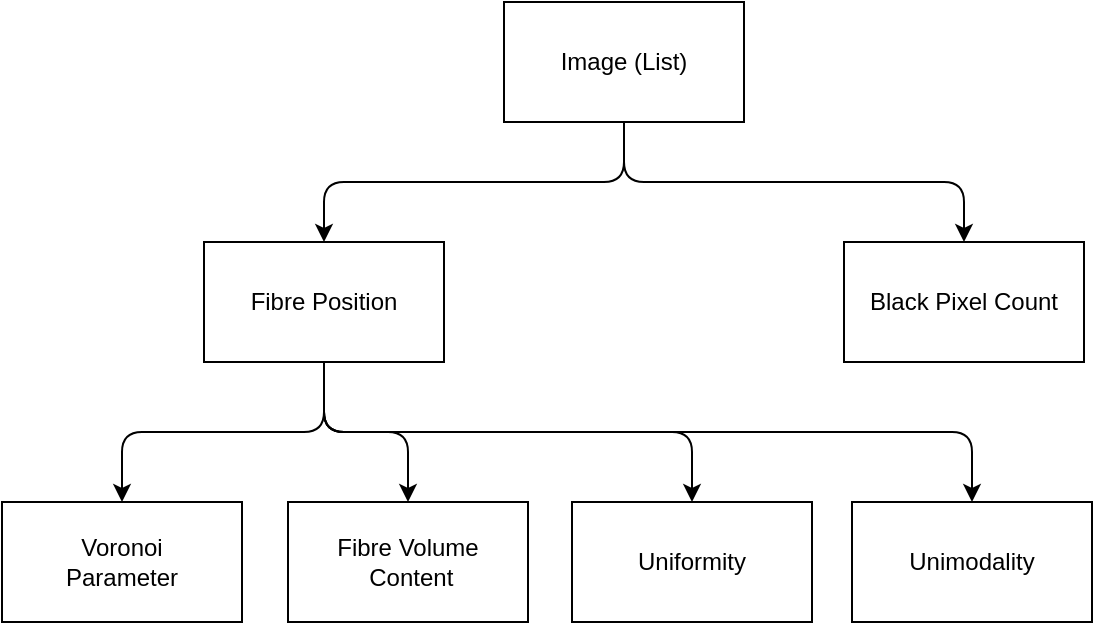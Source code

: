 <mxfile version="21.2.3" type="github">
  <diagram name="Seite-1" id="U_07PDY2P0k_AL4JeenL">
    <mxGraphModel dx="1651" dy="819" grid="1" gridSize="10" guides="1" tooltips="1" connect="1" arrows="1" fold="1" page="1" pageScale="1" pageWidth="1169" pageHeight="827" math="0" shadow="0">
      <root>
        <mxCell id="0" />
        <mxCell id="1" parent="0" />
        <mxCell id="ZiqRCmE5DK9N79qNXadF-23" value="" style="edgeStyle=elbowEdgeStyle;elbow=vertical;html=1;rounded=1;curved=0;sourcePerimeterSpacing=0;targetPerimeterSpacing=0;startSize=6;endSize=6;exitX=0.5;exitY=1;exitDx=0;exitDy=0;entryX=0.5;entryY=0;entryDx=0;entryDy=0;" edge="1" parent="1" source="ZiqRCmE5DK9N79qNXadF-24" target="ZiqRCmE5DK9N79qNXadF-25">
          <mxGeometry relative="1" as="geometry">
            <mxPoint x="420" y="230" as="sourcePoint" />
            <mxPoint x="350" y="280" as="targetPoint" />
          </mxGeometry>
        </mxCell>
        <mxCell id="ZiqRCmE5DK9N79qNXadF-24" value="Image (List)" style="rounded=0;whiteSpace=wrap;html=1;" vertex="1" parent="1">
          <mxGeometry x="380" y="150" width="120" height="60" as="geometry" />
        </mxCell>
        <mxCell id="ZiqRCmE5DK9N79qNXadF-25" value="Fibre Position" style="rounded=0;whiteSpace=wrap;html=1;" vertex="1" parent="1">
          <mxGeometry x="230" y="270" width="120" height="60" as="geometry" />
        </mxCell>
        <mxCell id="ZiqRCmE5DK9N79qNXadF-27" value="" style="edgeStyle=elbowEdgeStyle;elbow=vertical;html=1;rounded=1;curved=0;sourcePerimeterSpacing=0;targetPerimeterSpacing=0;startSize=6;endSize=6;entryX=0.5;entryY=0;entryDx=0;entryDy=0;exitX=0.5;exitY=1;exitDx=0;exitDy=0;" edge="1" parent="1" source="ZiqRCmE5DK9N79qNXadF-24" target="ZiqRCmE5DK9N79qNXadF-28">
          <mxGeometry relative="1" as="geometry">
            <mxPoint x="440" y="220" as="sourcePoint" />
            <mxPoint x="300" y="280" as="targetPoint" />
          </mxGeometry>
        </mxCell>
        <mxCell id="ZiqRCmE5DK9N79qNXadF-28" value="Black Pixel Count" style="rounded=0;whiteSpace=wrap;html=1;" vertex="1" parent="1">
          <mxGeometry x="550" y="270" width="120" height="60" as="geometry" />
        </mxCell>
        <mxCell id="ZiqRCmE5DK9N79qNXadF-29" value="" style="edgeStyle=elbowEdgeStyle;elbow=vertical;html=1;rounded=1;curved=0;sourcePerimeterSpacing=0;targetPerimeterSpacing=0;startSize=6;endSize=6;exitX=0.5;exitY=1;exitDx=0;exitDy=0;entryX=0.5;entryY=0;entryDx=0;entryDy=0;" edge="1" parent="1" source="ZiqRCmE5DK9N79qNXadF-25" target="ZiqRCmE5DK9N79qNXadF-32">
          <mxGeometry relative="1" as="geometry">
            <mxPoint x="290" y="354" as="sourcePoint" />
            <mxPoint x="160" y="400" as="targetPoint" />
          </mxGeometry>
        </mxCell>
        <mxCell id="ZiqRCmE5DK9N79qNXadF-30" value="" style="edgeStyle=elbowEdgeStyle;elbow=vertical;html=1;rounded=1;curved=0;sourcePerimeterSpacing=0;targetPerimeterSpacing=0;startSize=6;endSize=6;entryX=0.5;entryY=0;entryDx=0;entryDy=0;" edge="1" parent="1" target="ZiqRCmE5DK9N79qNXadF-34">
          <mxGeometry relative="1" as="geometry">
            <mxPoint x="290" y="330" as="sourcePoint" />
            <mxPoint x="450" y="400" as="targetPoint" />
          </mxGeometry>
        </mxCell>
        <mxCell id="ZiqRCmE5DK9N79qNXadF-32" value="Voronoi&lt;br&gt;Parameter" style="rounded=0;whiteSpace=wrap;html=1;" vertex="1" parent="1">
          <mxGeometry x="129" y="400" width="120" height="60" as="geometry" />
        </mxCell>
        <mxCell id="ZiqRCmE5DK9N79qNXadF-33" value="Fibre Volume&lt;br&gt;&amp;nbsp;Content" style="rounded=0;whiteSpace=wrap;html=1;" vertex="1" parent="1">
          <mxGeometry x="272" y="400" width="120" height="60" as="geometry" />
        </mxCell>
        <mxCell id="ZiqRCmE5DK9N79qNXadF-34" value="Uniformity" style="rounded=0;whiteSpace=wrap;html=1;" vertex="1" parent="1">
          <mxGeometry x="414" y="400" width="120" height="60" as="geometry" />
        </mxCell>
        <mxCell id="ZiqRCmE5DK9N79qNXadF-35" value="Unimodality" style="rounded=0;whiteSpace=wrap;html=1;" vertex="1" parent="1">
          <mxGeometry x="554" y="400" width="120" height="60" as="geometry" />
        </mxCell>
        <mxCell id="ZiqRCmE5DK9N79qNXadF-36" value="" style="edgeStyle=elbowEdgeStyle;elbow=vertical;html=1;rounded=1;curved=0;sourcePerimeterSpacing=0;targetPerimeterSpacing=0;startSize=6;endSize=6;entryX=0.5;entryY=0;entryDx=0;entryDy=0;exitX=0.5;exitY=1;exitDx=0;exitDy=0;" edge="1" parent="1" source="ZiqRCmE5DK9N79qNXadF-25" target="ZiqRCmE5DK9N79qNXadF-35">
          <mxGeometry relative="1" as="geometry">
            <mxPoint x="300" y="340" as="sourcePoint" />
            <mxPoint x="460" y="410" as="targetPoint" />
          </mxGeometry>
        </mxCell>
        <mxCell id="ZiqRCmE5DK9N79qNXadF-37" value="" style="edgeStyle=elbowEdgeStyle;elbow=vertical;html=1;rounded=1;curved=0;sourcePerimeterSpacing=0;targetPerimeterSpacing=0;startSize=6;endSize=6;entryX=0.5;entryY=0;entryDx=0;entryDy=0;exitX=0.5;exitY=1;exitDx=0;exitDy=0;" edge="1" parent="1" source="ZiqRCmE5DK9N79qNXadF-25" target="ZiqRCmE5DK9N79qNXadF-33">
          <mxGeometry relative="1" as="geometry">
            <mxPoint x="280" y="340" as="sourcePoint" />
            <mxPoint x="595" y="410" as="targetPoint" />
          </mxGeometry>
        </mxCell>
      </root>
    </mxGraphModel>
  </diagram>
</mxfile>
